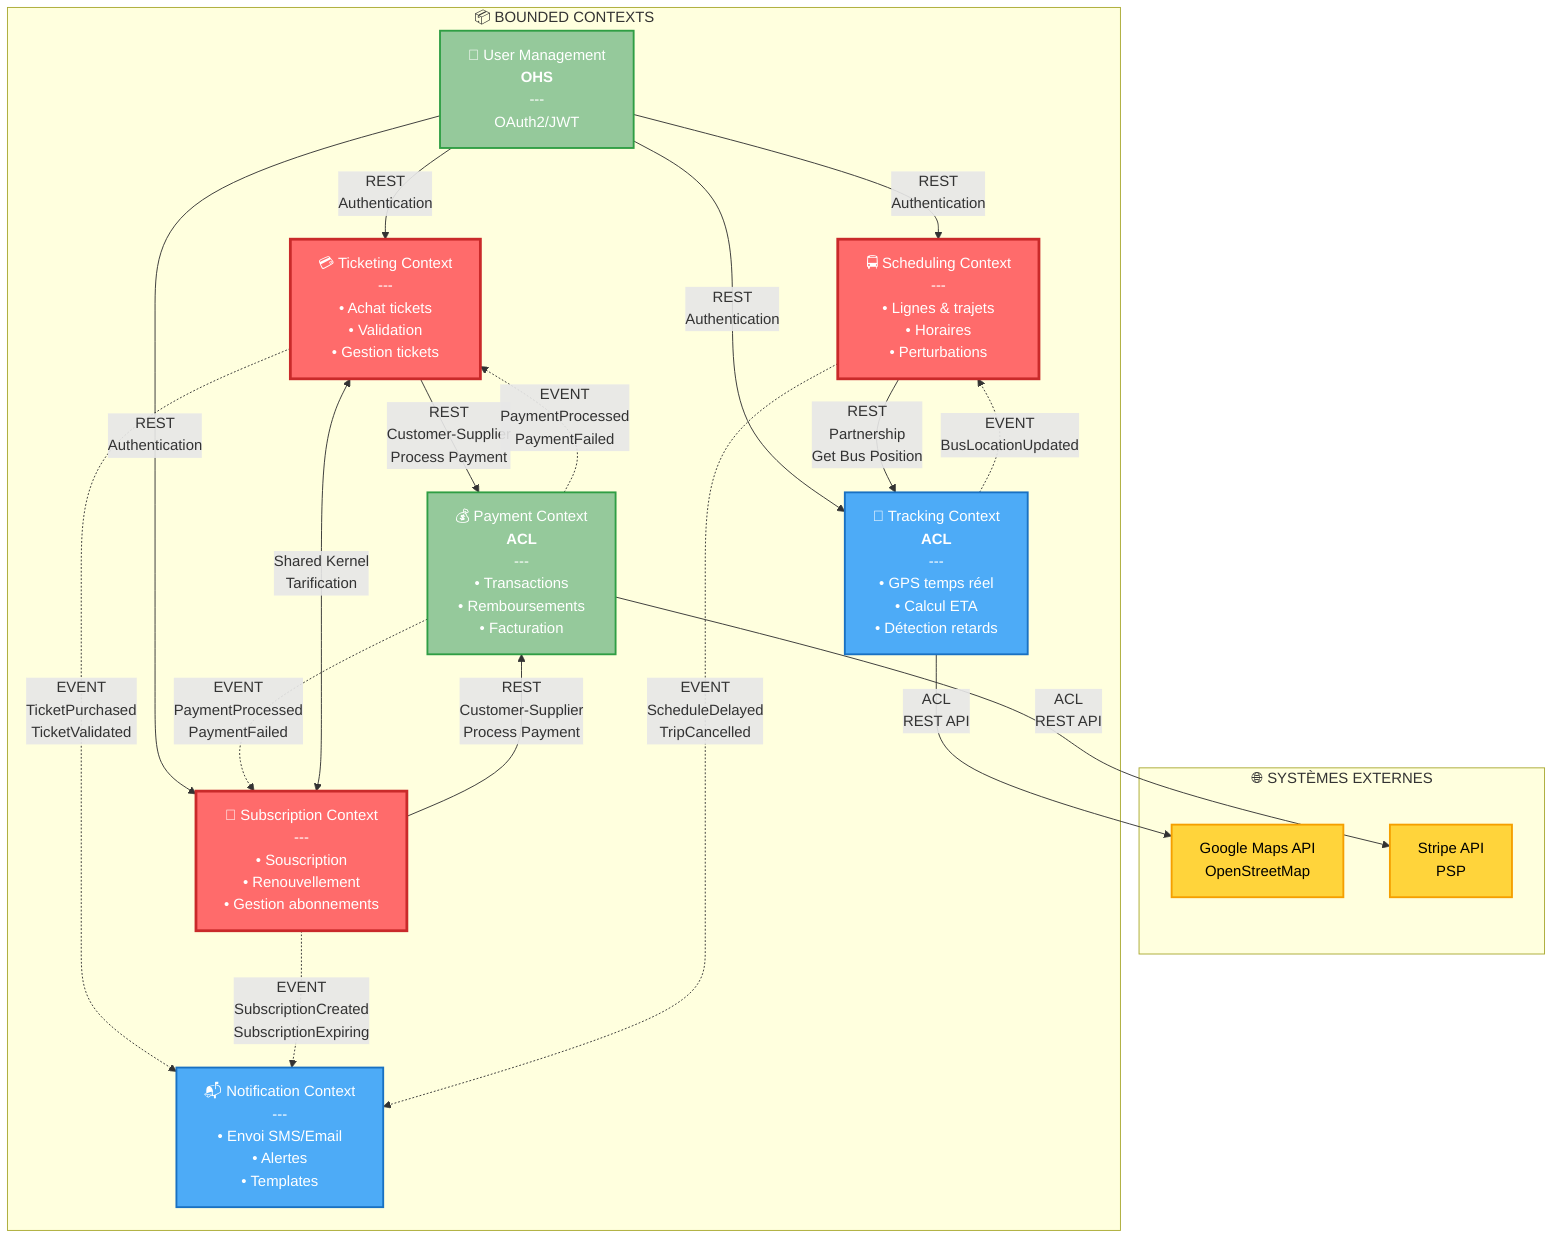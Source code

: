graph TB
    subgraph EXTERNAL["🌐 SYSTÈMES EXTERNES"]
        MAPS["Google Maps API<br/>OpenStreetMap"]
        STRIPE["Stripe API<br/>PSP"]
    end
    
    subgraph CONTEXTS["📦 BOUNDED CONTEXTS"]
        USER["👤 User Management<br/><b>OHS</b><br/>---<br/>OAuth2/JWT"]
        
        TICKET["💳 Ticketing Context<br/>---<br/>• Achat tickets<br/>• Validation<br/>• Gestion tickets"]
        
        SUB["📅 Subscription Context<br/>---<br/>• Souscription<br/>• Renouvellement<br/>• Gestion abonnements"]
        
        SCHED["🚍 Scheduling Context<br/>---<br/>• Lignes & trajets<br/>• Horaires<br/>• Perturbations"]
        
        TRACK["📍 Tracking Context<br/><b>ACL</b><br/>---<br/>• GPS temps réel<br/>• Calcul ETA<br/>• Détection retards"]
        
        NOTIF["📬 Notification Context<br/>---<br/>• Envoi SMS/Email<br/>• Alertes<br/>• Templates"]
        
        PAY["💰 Payment Context<br/><b>ACL</b><br/>---<br/>• Transactions<br/>• Remboursements<br/>• Facturation"]
    end
    
    %% Relations REST (synchrones)
    USER -->|"REST<br/>Authentication"| TICKET
    USER -->|"REST<br/>Authentication"| SUB
    USER -->|"REST<br/>Authentication"| SCHED
    USER -->|"REST<br/>Authentication"| TRACK
    
    TICKET -->|"REST<br/>Customer-Supplier<br/>Process Payment"| PAY
    SUB -->|"REST<br/>Customer-Supplier<br/>Process Payment"| PAY
    
    SCHED -->|"REST<br/>Partnership<br/>Get Bus Position"| TRACK
    
    %% Relations Event-Driven (asynchrones)
    TICKET -.->|"EVENT<br/>TicketPurchased<br/>TicketValidated"| NOTIF
    SUB -.->|"EVENT<br/>SubscriptionCreated<br/>SubscriptionExpiring"| NOTIF
    SCHED -.->|"EVENT<br/>ScheduleDelayed<br/>TripCancelled"| NOTIF
    PAY -.->|"EVENT<br/>PaymentProcessed<br/>PaymentFailed"| TICKET
    PAY -.->|"EVENT<br/>PaymentProcessed<br/>PaymentFailed"| SUB
    TRACK -.->|"EVENT<br/>BusLocationUpdated"| SCHED
    
    %% Anti-Corruption Layers
    TRACK -->|"ACL<br/>REST API"| MAPS
    PAY -->|"ACL<br/>REST API"| STRIPE
    
    %% Shared Kernel
    TICKET <-->|"Shared Kernel<br/>Tarification"| SUB
    
    %% Styles
    classDef coreContext fill:#ff6b6b,stroke:#c92a2a,stroke-width:3px,color:#fff
    classDef supportContext fill:#4dabf7,stroke:#1971c2,stroke-width:2px,color:#fff
    classDef genericContext fill:#95c99b,stroke:#2f9e44,stroke-width:2px,color:#fff
    classDef externalSystem fill:#ffd43b,stroke:#f59f00,stroke-width:2px,color:#000
    
    class TICKET,SUB,SCHED coreContext
    class TRACK,NOTIF supportContext
    class USER,PAY genericContext
    class MAPS,STRIPE externalSystem